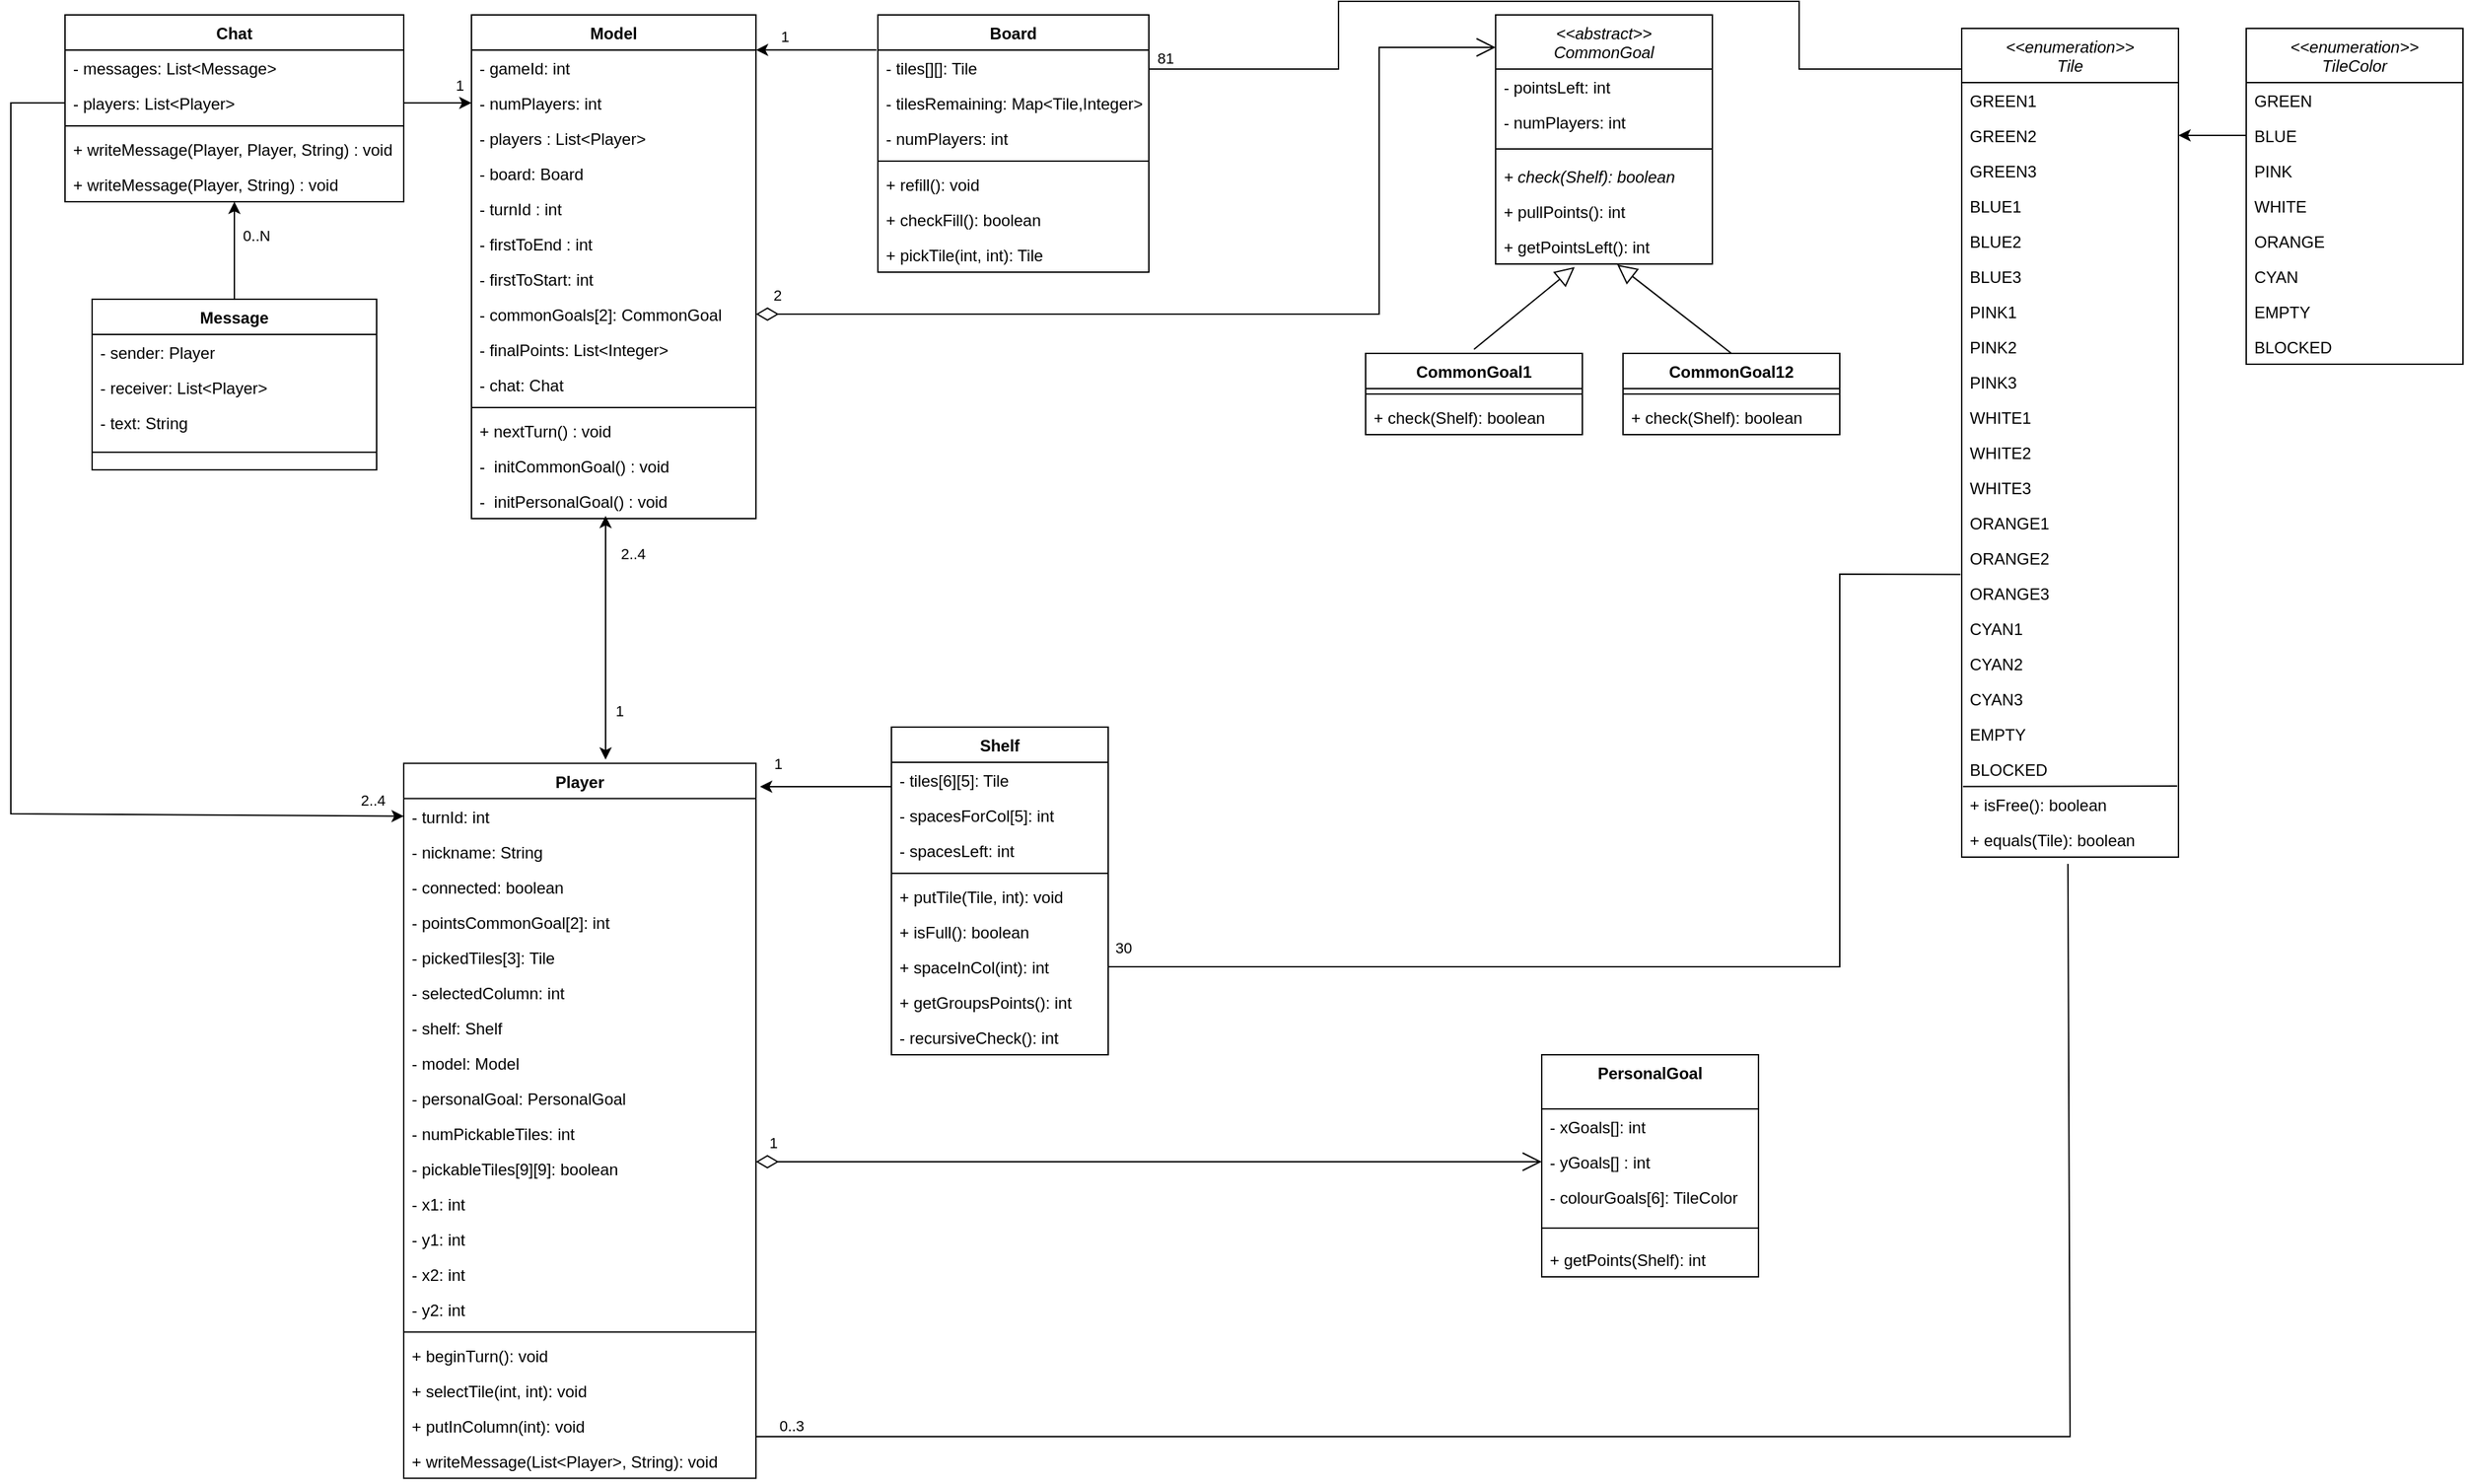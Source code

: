 <mxfile version="21.1.1" type="google">
  <diagram id="C5RBs43oDa-KdzZeNtuy" name="Page-1">
    <mxGraphModel grid="1" page="1" gridSize="10" guides="1" tooltips="1" connect="1" arrows="1" fold="1" pageScale="1" pageWidth="583" pageHeight="827" math="0" shadow="0">
      <root>
        <mxCell id="WIyWlLk6GJQsqaUBKTNV-0" />
        <mxCell id="WIyWlLk6GJQsqaUBKTNV-1" parent="WIyWlLk6GJQsqaUBKTNV-0" />
        <mxCell id="UWJiNNdN70AS-o2rG8F8-38" value="Model" style="swimlane;fontStyle=1;align=center;verticalAlign=top;childLayout=stackLayout;horizontal=1;startSize=26;horizontalStack=0;resizeParent=1;resizeParentMax=0;resizeLast=0;collapsible=1;marginBottom=0;" vertex="1" parent="WIyWlLk6GJQsqaUBKTNV-1">
          <mxGeometry x="20" y="40" width="210" height="372" as="geometry" />
        </mxCell>
        <mxCell id="18G3RsU9iTLbcf2INUXE-13" value="- gameId: int" style="text;strokeColor=none;fillColor=none;align=left;verticalAlign=top;spacingLeft=4;spacingRight=4;overflow=hidden;rotatable=0;points=[[0,0.5],[1,0.5]];portConstraint=eastwest;" vertex="1" parent="UWJiNNdN70AS-o2rG8F8-38">
          <mxGeometry y="26" width="210" height="26" as="geometry" />
        </mxCell>
        <mxCell id="lMX_KvVGxbXyDX82zufX-8" value="- numPlayers: int&#xa;" style="text;strokeColor=none;fillColor=none;align=left;verticalAlign=top;spacingLeft=4;spacingRight=4;overflow=hidden;rotatable=0;points=[[0,0.5],[1,0.5]];portConstraint=eastwest;" vertex="1" parent="UWJiNNdN70AS-o2rG8F8-38">
          <mxGeometry y="52" width="210" height="26" as="geometry" />
        </mxCell>
        <mxCell id="UWJiNNdN70AS-o2rG8F8-39" value="- players : List&lt;Player&gt;" style="text;strokeColor=none;fillColor=none;align=left;verticalAlign=top;spacingLeft=4;spacingRight=4;overflow=hidden;rotatable=0;points=[[0,0.5],[1,0.5]];portConstraint=eastwest;" vertex="1" parent="UWJiNNdN70AS-o2rG8F8-38">
          <mxGeometry y="78" width="210" height="26" as="geometry" />
        </mxCell>
        <mxCell id="UWJiNNdN70AS-o2rG8F8-44" value="- board: Board" style="text;strokeColor=none;fillColor=none;align=left;verticalAlign=top;spacingLeft=4;spacingRight=4;overflow=hidden;rotatable=0;points=[[0,0.5],[1,0.5]];portConstraint=eastwest;" vertex="1" parent="UWJiNNdN70AS-o2rG8F8-38">
          <mxGeometry y="104" width="210" height="26" as="geometry" />
        </mxCell>
        <mxCell id="lMX_KvVGxbXyDX82zufX-7" value="- turnId : int" style="text;strokeColor=none;fillColor=none;align=left;verticalAlign=top;spacingLeft=4;spacingRight=4;overflow=hidden;rotatable=0;points=[[0,0.5],[1,0.5]];portConstraint=eastwest;" vertex="1" parent="UWJiNNdN70AS-o2rG8F8-38">
          <mxGeometry y="130" width="210" height="26" as="geometry" />
        </mxCell>
        <mxCell id="UWJiNNdN70AS-o2rG8F8-47" value="- firstToEnd : int" style="text;strokeColor=none;fillColor=none;align=left;verticalAlign=top;spacingLeft=4;spacingRight=4;overflow=hidden;rotatable=0;points=[[0,0.5],[1,0.5]];portConstraint=eastwest;" vertex="1" parent="UWJiNNdN70AS-o2rG8F8-38">
          <mxGeometry y="156" width="210" height="26" as="geometry" />
        </mxCell>
        <mxCell id="lMX_KvVGxbXyDX82zufX-12" value="- firstToStart: int" style="text;strokeColor=none;fillColor=none;align=left;verticalAlign=top;spacingLeft=4;spacingRight=4;overflow=hidden;rotatable=0;points=[[0,0.5],[1,0.5]];portConstraint=eastwest;" vertex="1" parent="UWJiNNdN70AS-o2rG8F8-38">
          <mxGeometry y="182" width="210" height="26" as="geometry" />
        </mxCell>
        <mxCell id="UWJiNNdN70AS-o2rG8F8-45" value="- commonGoals[2]: CommonGoal" style="text;strokeColor=none;fillColor=none;align=left;verticalAlign=top;spacingLeft=4;spacingRight=4;overflow=hidden;rotatable=0;points=[[0,0.5],[1,0.5]];portConstraint=eastwest;" vertex="1" parent="UWJiNNdN70AS-o2rG8F8-38">
          <mxGeometry y="208" width="210" height="26" as="geometry" />
        </mxCell>
        <mxCell id="UWJiNNdN70AS-o2rG8F8-46" value="- finalPoints: List&lt;Integer&gt;" style="text;strokeColor=none;fillColor=none;align=left;verticalAlign=top;spacingLeft=4;spacingRight=4;overflow=hidden;rotatable=0;points=[[0,0.5],[1,0.5]];portConstraint=eastwest;" vertex="1" parent="UWJiNNdN70AS-o2rG8F8-38">
          <mxGeometry y="234" width="210" height="26" as="geometry" />
        </mxCell>
        <mxCell id="18G3RsU9iTLbcf2INUXE-4" value="- chat: Chat" style="text;strokeColor=none;fillColor=none;align=left;verticalAlign=top;spacingLeft=4;spacingRight=4;overflow=hidden;rotatable=0;points=[[0,0.5],[1,0.5]];portConstraint=eastwest;" vertex="1" parent="UWJiNNdN70AS-o2rG8F8-38">
          <mxGeometry y="260" width="210" height="26" as="geometry" />
        </mxCell>
        <mxCell id="UWJiNNdN70AS-o2rG8F8-40" value="" style="line;strokeWidth=1;fillColor=none;align=left;verticalAlign=middle;spacingTop=-1;spacingLeft=3;spacingRight=3;rotatable=0;labelPosition=right;points=[];portConstraint=eastwest;strokeColor=inherit;" vertex="1" parent="UWJiNNdN70AS-o2rG8F8-38">
          <mxGeometry y="286" width="210" height="8" as="geometry" />
        </mxCell>
        <mxCell id="lMX_KvVGxbXyDX82zufX-11" value="+ nextTurn() : void" style="text;strokeColor=none;fillColor=none;align=left;verticalAlign=top;spacingLeft=4;spacingRight=4;overflow=hidden;rotatable=0;points=[[0,0.5],[1,0.5]];portConstraint=eastwest;" vertex="1" parent="UWJiNNdN70AS-o2rG8F8-38">
          <mxGeometry y="294" width="210" height="26" as="geometry" />
        </mxCell>
        <mxCell id="cfzzELMnldwmsjJMNl_W-2" value="-  initCommonGoal() : void" style="text;strokeColor=none;fillColor=none;align=left;verticalAlign=top;spacingLeft=4;spacingRight=4;overflow=hidden;rotatable=0;points=[[0,0.5],[1,0.5]];portConstraint=eastwest;" vertex="1" parent="UWJiNNdN70AS-o2rG8F8-38">
          <mxGeometry y="320" width="210" height="26" as="geometry" />
        </mxCell>
        <mxCell id="cfzzELMnldwmsjJMNl_W-3" value="-  initPersonalGoal() : void" style="text;strokeColor=none;fillColor=none;align=left;verticalAlign=top;spacingLeft=4;spacingRight=4;overflow=hidden;rotatable=0;points=[[0,0.5],[1,0.5]];portConstraint=eastwest;" vertex="1" parent="UWJiNNdN70AS-o2rG8F8-38">
          <mxGeometry y="346" width="210" height="26" as="geometry" />
        </mxCell>
        <mxCell id="UWJiNNdN70AS-o2rG8F8-50" value="&lt;&lt;abstract&gt;&gt;&#xa;CommonGoal" style="swimlane;fontStyle=2;align=center;verticalAlign=top;childLayout=stackLayout;horizontal=1;startSize=40;horizontalStack=0;resizeParent=1;resizeParentMax=0;resizeLast=0;collapsible=1;marginBottom=0;" vertex="1" parent="WIyWlLk6GJQsqaUBKTNV-1">
          <mxGeometry x="775.96" y="40" width="160" height="184" as="geometry">
            <mxRectangle x="240" y="20" width="110" height="40" as="alternateBounds" />
          </mxGeometry>
        </mxCell>
        <mxCell id="jC2q1fyadotwW-WfxFOZ-4" value="- pointsLeft: int" style="text;strokeColor=none;fillColor=none;align=left;verticalAlign=top;spacingLeft=4;spacingRight=4;overflow=hidden;rotatable=0;points=[[0,0.5],[1,0.5]];portConstraint=eastwest;" vertex="1" parent="UWJiNNdN70AS-o2rG8F8-50">
          <mxGeometry y="40" width="160" height="26" as="geometry" />
        </mxCell>
        <mxCell id="cfzzELMnldwmsjJMNl_W-1" value="- numPlayers: int" style="text;strokeColor=none;fillColor=none;align=left;verticalAlign=top;spacingLeft=4;spacingRight=4;overflow=hidden;rotatable=0;points=[[0,0.5],[1,0.5]];portConstraint=eastwest;" vertex="1" parent="UWJiNNdN70AS-o2rG8F8-50">
          <mxGeometry y="66" width="160" height="26" as="geometry" />
        </mxCell>
        <mxCell id="UWJiNNdN70AS-o2rG8F8-52" value="" style="line;strokeWidth=1;fillColor=none;align=left;verticalAlign=middle;spacingTop=-1;spacingLeft=3;spacingRight=3;rotatable=0;labelPosition=right;points=[];portConstraint=eastwest;strokeColor=inherit;" vertex="1" parent="UWJiNNdN70AS-o2rG8F8-50">
          <mxGeometry y="92" width="160" height="14" as="geometry" />
        </mxCell>
        <mxCell id="UWJiNNdN70AS-o2rG8F8-53" value="+ check(Shelf): boolean" style="text;strokeColor=none;fillColor=none;align=left;verticalAlign=top;spacingLeft=4;spacingRight=4;overflow=hidden;rotatable=0;points=[[0,0.5],[1,0.5]];portConstraint=eastwest;fontStyle=2" vertex="1" parent="UWJiNNdN70AS-o2rG8F8-50">
          <mxGeometry y="106" width="160" height="26" as="geometry" />
        </mxCell>
        <mxCell id="UWoFdpPRqKxkvHjYMAbd-9" value="+ pullPoints(): int " style="text;strokeColor=none;fillColor=none;align=left;verticalAlign=top;spacingLeft=4;spacingRight=4;overflow=hidden;rotatable=0;points=[[0,0.5],[1,0.5]];portConstraint=eastwest;" vertex="1" parent="UWJiNNdN70AS-o2rG8F8-50">
          <mxGeometry y="132" width="160" height="26" as="geometry" />
        </mxCell>
        <mxCell id="UWJiNNdN70AS-o2rG8F8-65" value="+ getPointsLeft(): int " style="text;strokeColor=none;fillColor=none;align=left;verticalAlign=top;spacingLeft=4;spacingRight=4;overflow=hidden;rotatable=0;points=[[0,0.5],[1,0.5]];portConstraint=eastwest;" vertex="1" parent="UWJiNNdN70AS-o2rG8F8-50">
          <mxGeometry y="158" width="160" height="26" as="geometry" />
        </mxCell>
        <mxCell id="UWJiNNdN70AS-o2rG8F8-67" value="Board" style="swimlane;fontStyle=1;align=center;verticalAlign=top;childLayout=stackLayout;horizontal=1;startSize=26;horizontalStack=0;resizeParent=1;resizeParentMax=0;resizeLast=0;collapsible=1;marginBottom=0;" vertex="1" parent="WIyWlLk6GJQsqaUBKTNV-1">
          <mxGeometry x="320" y="40" width="200" height="190" as="geometry" />
        </mxCell>
        <mxCell id="UWJiNNdN70AS-o2rG8F8-68" value="- tiles[][]: Tile" style="text;strokeColor=none;fillColor=none;align=left;verticalAlign=top;spacingLeft=4;spacingRight=4;overflow=hidden;rotatable=0;points=[[0,0.5],[1,0.5]];portConstraint=eastwest;" vertex="1" parent="UWJiNNdN70AS-o2rG8F8-67">
          <mxGeometry y="26" width="200" height="26" as="geometry" />
        </mxCell>
        <mxCell id="UWJiNNdN70AS-o2rG8F8-71" value="- tilesRemaining: Map&lt;Tile,Integer&gt;" style="text;strokeColor=none;fillColor=none;align=left;verticalAlign=top;spacingLeft=4;spacingRight=4;overflow=hidden;rotatable=0;points=[[0,0.5],[1,0.5]];portConstraint=eastwest;" vertex="1" parent="UWJiNNdN70AS-o2rG8F8-67">
          <mxGeometry y="52" width="200" height="26" as="geometry" />
        </mxCell>
        <mxCell id="cfzzELMnldwmsjJMNl_W-0" value="- numPlayers: int" style="text;strokeColor=none;fillColor=none;align=left;verticalAlign=top;spacingLeft=4;spacingRight=4;overflow=hidden;rotatable=0;points=[[0,0.5],[1,0.5]];portConstraint=eastwest;" vertex="1" parent="UWJiNNdN70AS-o2rG8F8-67">
          <mxGeometry y="78" width="200" height="26" as="geometry" />
        </mxCell>
        <mxCell id="UWJiNNdN70AS-o2rG8F8-69" value="" style="line;strokeWidth=1;fillColor=none;align=left;verticalAlign=middle;spacingTop=-1;spacingLeft=3;spacingRight=3;rotatable=0;labelPosition=right;points=[];portConstraint=eastwest;strokeColor=inherit;" vertex="1" parent="UWJiNNdN70AS-o2rG8F8-67">
          <mxGeometry y="104" width="200" height="8" as="geometry" />
        </mxCell>
        <mxCell id="UWJiNNdN70AS-o2rG8F8-70" value="+ refill(): void" style="text;strokeColor=none;fillColor=none;align=left;verticalAlign=top;spacingLeft=4;spacingRight=4;overflow=hidden;rotatable=0;points=[[0,0.5],[1,0.5]];portConstraint=eastwest;" vertex="1" parent="UWJiNNdN70AS-o2rG8F8-67">
          <mxGeometry y="112" width="200" height="26" as="geometry" />
        </mxCell>
        <mxCell id="UWJiNNdN70AS-o2rG8F8-72" value="+ checkFill(): boolean" style="text;strokeColor=none;fillColor=none;align=left;verticalAlign=top;spacingLeft=4;spacingRight=4;overflow=hidden;rotatable=0;points=[[0,0.5],[1,0.5]];portConstraint=eastwest;" vertex="1" parent="UWJiNNdN70AS-o2rG8F8-67">
          <mxGeometry y="138" width="200" height="26" as="geometry" />
        </mxCell>
        <mxCell id="UWJiNNdN70AS-o2rG8F8-74" value="+ pickTile(int, int): Tile" style="text;strokeColor=none;fillColor=none;align=left;verticalAlign=top;spacingLeft=4;spacingRight=4;overflow=hidden;rotatable=0;points=[[0,0.5],[1,0.5]];portConstraint=eastwest;" vertex="1" parent="UWJiNNdN70AS-o2rG8F8-67">
          <mxGeometry y="164" width="200" height="26" as="geometry" />
        </mxCell>
        <mxCell id="UWJiNNdN70AS-o2rG8F8-76" value="Shelf" style="swimlane;fontStyle=1;align=center;verticalAlign=top;childLayout=stackLayout;horizontal=1;startSize=26;horizontalStack=0;resizeParent=1;resizeParentMax=0;resizeLast=0;collapsible=1;marginBottom=0;" vertex="1" parent="WIyWlLk6GJQsqaUBKTNV-1">
          <mxGeometry x="330" y="566" width="160" height="242" as="geometry" />
        </mxCell>
        <mxCell id="UWJiNNdN70AS-o2rG8F8-77" value="- tiles[6][5]: Tile" style="text;strokeColor=none;fillColor=none;align=left;verticalAlign=top;spacingLeft=4;spacingRight=4;overflow=hidden;rotatable=0;points=[[0,0.5],[1,0.5]];portConstraint=eastwest;" vertex="1" parent="UWJiNNdN70AS-o2rG8F8-76">
          <mxGeometry y="26" width="160" height="26" as="geometry" />
        </mxCell>
        <mxCell id="UWJiNNdN70AS-o2rG8F8-78" value="- spacesForCol[5]: int" style="text;strokeColor=none;fillColor=none;align=left;verticalAlign=top;spacingLeft=4;spacingRight=4;overflow=hidden;rotatable=0;points=[[0,0.5],[1,0.5]];portConstraint=eastwest;" vertex="1" parent="UWJiNNdN70AS-o2rG8F8-76">
          <mxGeometry y="52" width="160" height="26" as="geometry" />
        </mxCell>
        <mxCell id="UWJiNNdN70AS-o2rG8F8-84" value="- spacesLeft: int" style="text;strokeColor=none;fillColor=none;align=left;verticalAlign=top;spacingLeft=4;spacingRight=4;overflow=hidden;rotatable=0;points=[[0,0.5],[1,0.5]];portConstraint=eastwest;" vertex="1" parent="UWJiNNdN70AS-o2rG8F8-76">
          <mxGeometry y="78" width="160" height="26" as="geometry" />
        </mxCell>
        <mxCell id="UWJiNNdN70AS-o2rG8F8-79" value="" style="line;strokeWidth=1;fillColor=none;align=left;verticalAlign=middle;spacingTop=-1;spacingLeft=3;spacingRight=3;rotatable=0;labelPosition=right;points=[];portConstraint=eastwest;strokeColor=inherit;" vertex="1" parent="UWJiNNdN70AS-o2rG8F8-76">
          <mxGeometry y="104" width="160" height="8" as="geometry" />
        </mxCell>
        <mxCell id="UWJiNNdN70AS-o2rG8F8-80" value="+ putTile(Tile, int): void" style="text;strokeColor=none;fillColor=none;align=left;verticalAlign=top;spacingLeft=4;spacingRight=4;overflow=hidden;rotatable=0;points=[[0,0.5],[1,0.5]];portConstraint=eastwest;" vertex="1" parent="UWJiNNdN70AS-o2rG8F8-76">
          <mxGeometry y="112" width="160" height="26" as="geometry" />
        </mxCell>
        <mxCell id="UWJiNNdN70AS-o2rG8F8-81" value="+ isFull(): boolean" style="text;strokeColor=none;fillColor=none;align=left;verticalAlign=top;spacingLeft=4;spacingRight=4;overflow=hidden;rotatable=0;points=[[0,0.5],[1,0.5]];portConstraint=eastwest;" vertex="1" parent="UWJiNNdN70AS-o2rG8F8-76">
          <mxGeometry y="138" width="160" height="26" as="geometry" />
        </mxCell>
        <mxCell id="UWJiNNdN70AS-o2rG8F8-87" value="+ spaceInCol(int): int" style="text;strokeColor=none;fillColor=none;align=left;verticalAlign=top;spacingLeft=4;spacingRight=4;overflow=hidden;rotatable=0;points=[[0,0.5],[1,0.5]];portConstraint=eastwest;" vertex="1" parent="UWJiNNdN70AS-o2rG8F8-76">
          <mxGeometry y="164" width="160" height="26" as="geometry" />
        </mxCell>
        <mxCell id="UWJiNNdN70AS-o2rG8F8-82" value="+ getGroupsPoints(): int" style="text;strokeColor=none;fillColor=none;align=left;verticalAlign=top;spacingLeft=4;spacingRight=4;overflow=hidden;rotatable=0;points=[[0,0.5],[1,0.5]];portConstraint=eastwest;" vertex="1" parent="UWJiNNdN70AS-o2rG8F8-76">
          <mxGeometry y="190" width="160" height="26" as="geometry" />
        </mxCell>
        <mxCell id="cfzzELMnldwmsjJMNl_W-4" value="- recursiveCheck(): int" style="text;strokeColor=none;fillColor=none;align=left;verticalAlign=top;spacingLeft=4;spacingRight=4;overflow=hidden;rotatable=0;points=[[0,0.5],[1,0.5]];portConstraint=eastwest;" vertex="1" parent="UWJiNNdN70AS-o2rG8F8-76">
          <mxGeometry y="216" width="160" height="26" as="geometry" />
        </mxCell>
        <mxCell id="UWJiNNdN70AS-o2rG8F8-106" value="Player" style="swimlane;fontStyle=1;align=center;verticalAlign=top;childLayout=stackLayout;horizontal=1;startSize=26;horizontalStack=0;resizeParent=1;resizeParentMax=0;resizeLast=0;collapsible=1;marginBottom=0;" vertex="1" parent="WIyWlLk6GJQsqaUBKTNV-1">
          <mxGeometry x="-30" y="592.79" width="260" height="528" as="geometry" />
        </mxCell>
        <mxCell id="n52JwKGJ7v8ZPUmFyjg8-0" value="- turnId: int" style="text;strokeColor=none;fillColor=none;align=left;verticalAlign=top;spacingLeft=4;spacingRight=4;overflow=hidden;rotatable=0;points=[[0,0.5],[1,0.5]];portConstraint=eastwest;" vertex="1" parent="UWJiNNdN70AS-o2rG8F8-106">
          <mxGeometry y="26" width="260" height="26" as="geometry" />
        </mxCell>
        <mxCell id="18G3RsU9iTLbcf2INUXE-14" value="- nickname: String&#xa;" style="text;strokeColor=none;fillColor=none;align=left;verticalAlign=top;spacingLeft=4;spacingRight=4;overflow=hidden;rotatable=0;points=[[0,0.5],[1,0.5]];portConstraint=eastwest;" vertex="1" parent="UWJiNNdN70AS-o2rG8F8-106">
          <mxGeometry y="52" width="260" height="26" as="geometry" />
        </mxCell>
        <mxCell id="n52JwKGJ7v8ZPUmFyjg8-1" value="- connected: boolean" style="text;strokeColor=none;fillColor=none;align=left;verticalAlign=top;spacingLeft=4;spacingRight=4;overflow=hidden;rotatable=0;points=[[0,0.5],[1,0.5]];portConstraint=eastwest;" vertex="1" parent="UWJiNNdN70AS-o2rG8F8-106">
          <mxGeometry y="78" width="260" height="26" as="geometry" />
        </mxCell>
        <mxCell id="n52JwKGJ7v8ZPUmFyjg8-2" value="- pointsCommonGoal[2]: int" style="text;strokeColor=none;fillColor=none;align=left;verticalAlign=top;spacingLeft=4;spacingRight=4;overflow=hidden;rotatable=0;points=[[0,0.5],[1,0.5]];portConstraint=eastwest;" vertex="1" parent="UWJiNNdN70AS-o2rG8F8-106">
          <mxGeometry y="104" width="260" height="26" as="geometry" />
        </mxCell>
        <mxCell id="n52JwKGJ7v8ZPUmFyjg8-3" value="- pickedTiles[3]: Tile" style="text;strokeColor=none;fillColor=none;align=left;verticalAlign=top;spacingLeft=4;spacingRight=4;overflow=hidden;rotatable=0;points=[[0,0.5],[1,0.5]];portConstraint=eastwest;" vertex="1" parent="UWJiNNdN70AS-o2rG8F8-106">
          <mxGeometry y="130" width="260" height="26" as="geometry" />
        </mxCell>
        <mxCell id="n52JwKGJ7v8ZPUmFyjg8-4" value="- selectedColumn: int" style="text;strokeColor=none;fillColor=none;align=left;verticalAlign=top;spacingLeft=4;spacingRight=4;overflow=hidden;rotatable=0;points=[[0,0.5],[1,0.5]];portConstraint=eastwest;" vertex="1" parent="UWJiNNdN70AS-o2rG8F8-106">
          <mxGeometry y="156" width="260" height="26" as="geometry" />
        </mxCell>
        <mxCell id="n52JwKGJ7v8ZPUmFyjg8-5" value="- shelf: Shelf" style="text;strokeColor=none;fillColor=none;align=left;verticalAlign=top;spacingLeft=4;spacingRight=4;overflow=hidden;rotatable=0;points=[[0,0.5],[1,0.5]];portConstraint=eastwest;" vertex="1" parent="UWJiNNdN70AS-o2rG8F8-106">
          <mxGeometry y="182" width="260" height="26" as="geometry" />
        </mxCell>
        <mxCell id="n52JwKGJ7v8ZPUmFyjg8-6" value="- model: Model" style="text;strokeColor=none;fillColor=none;align=left;verticalAlign=top;spacingLeft=4;spacingRight=4;overflow=hidden;rotatable=0;points=[[0,0.5],[1,0.5]];portConstraint=eastwest;" vertex="1" parent="UWJiNNdN70AS-o2rG8F8-106">
          <mxGeometry y="208" width="260" height="26" as="geometry" />
        </mxCell>
        <mxCell id="cfzzELMnldwmsjJMNl_W-12" value="- personalGoal: PersonalGoal&#xa;" style="text;strokeColor=none;fillColor=none;align=left;verticalAlign=top;spacingLeft=4;spacingRight=4;overflow=hidden;rotatable=0;points=[[0,0.5],[1,0.5]];portConstraint=eastwest;" vertex="1" parent="UWJiNNdN70AS-o2rG8F8-106">
          <mxGeometry y="234" width="260" height="26" as="geometry" />
        </mxCell>
        <mxCell id="cfzzELMnldwmsjJMNl_W-13" value="- numPickableTiles: int&#xa;" style="text;strokeColor=none;fillColor=none;align=left;verticalAlign=top;spacingLeft=4;spacingRight=4;overflow=hidden;rotatable=0;points=[[0,0.5],[1,0.5]];portConstraint=eastwest;" vertex="1" parent="UWJiNNdN70AS-o2rG8F8-106">
          <mxGeometry y="260" width="260" height="26" as="geometry" />
        </mxCell>
        <mxCell id="cfzzELMnldwmsjJMNl_W-15" value="- pickableTiles[9][9]: boolean&#xa;" style="text;strokeColor=none;fillColor=none;align=left;verticalAlign=top;spacingLeft=4;spacingRight=4;overflow=hidden;rotatable=0;points=[[0,0.5],[1,0.5]];portConstraint=eastwest;" vertex="1" parent="UWJiNNdN70AS-o2rG8F8-106">
          <mxGeometry y="286" width="260" height="26" as="geometry" />
        </mxCell>
        <mxCell id="cfzzELMnldwmsjJMNl_W-17" value="- x1: int&#xa;" style="text;strokeColor=none;fillColor=none;align=left;verticalAlign=top;spacingLeft=4;spacingRight=4;overflow=hidden;rotatable=0;points=[[0,0.5],[1,0.5]];portConstraint=eastwest;" vertex="1" parent="UWJiNNdN70AS-o2rG8F8-106">
          <mxGeometry y="312" width="260" height="26" as="geometry" />
        </mxCell>
        <mxCell id="cfzzELMnldwmsjJMNl_W-16" value="- y1: int&#xa;" style="text;strokeColor=none;fillColor=none;align=left;verticalAlign=top;spacingLeft=4;spacingRight=4;overflow=hidden;rotatable=0;points=[[0,0.5],[1,0.5]];portConstraint=eastwest;" vertex="1" parent="UWJiNNdN70AS-o2rG8F8-106">
          <mxGeometry y="338" width="260" height="26" as="geometry" />
        </mxCell>
        <mxCell id="cfzzELMnldwmsjJMNl_W-18" value="- x2: int&#xa;" style="text;strokeColor=none;fillColor=none;align=left;verticalAlign=top;spacingLeft=4;spacingRight=4;overflow=hidden;rotatable=0;points=[[0,0.5],[1,0.5]];portConstraint=eastwest;" vertex="1" parent="UWJiNNdN70AS-o2rG8F8-106">
          <mxGeometry y="364" width="260" height="26" as="geometry" />
        </mxCell>
        <mxCell id="UWJiNNdN70AS-o2rG8F8-108" value="- y2: int&#xa;" style="text;strokeColor=none;fillColor=none;align=left;verticalAlign=top;spacingLeft=4;spacingRight=4;overflow=hidden;rotatable=0;points=[[0,0.5],[1,0.5]];portConstraint=eastwest;" vertex="1" parent="UWJiNNdN70AS-o2rG8F8-106">
          <mxGeometry y="390" width="260" height="26" as="geometry" />
        </mxCell>
        <mxCell id="UWJiNNdN70AS-o2rG8F8-110" value="" style="line;strokeWidth=1;fillColor=none;align=left;verticalAlign=middle;spacingTop=-1;spacingLeft=3;spacingRight=3;rotatable=0;labelPosition=right;points=[];portConstraint=eastwest;strokeColor=inherit;" vertex="1" parent="UWJiNNdN70AS-o2rG8F8-106">
          <mxGeometry y="416" width="260" height="8" as="geometry" />
        </mxCell>
        <mxCell id="cfzzELMnldwmsjJMNl_W-41" value="+ beginTurn(): void" style="text;strokeColor=none;fillColor=none;align=left;verticalAlign=top;spacingLeft=4;spacingRight=4;overflow=hidden;rotatable=0;points=[[0,0.5],[1,0.5]];portConstraint=eastwest;" vertex="1" parent="UWJiNNdN70AS-o2rG8F8-106">
          <mxGeometry y="424" width="260" height="26" as="geometry" />
        </mxCell>
        <mxCell id="cfzzELMnldwmsjJMNl_W-40" value="+ selectTile(int, int): void" style="text;strokeColor=none;fillColor=none;align=left;verticalAlign=top;spacingLeft=4;spacingRight=4;overflow=hidden;rotatable=0;points=[[0,0.5],[1,0.5]];portConstraint=eastwest;" vertex="1" parent="UWJiNNdN70AS-o2rG8F8-106">
          <mxGeometry y="450" width="260" height="26" as="geometry" />
        </mxCell>
        <mxCell id="n52JwKGJ7v8ZPUmFyjg8-8" value="+ putInColumn(int): void&#xa;" style="text;strokeColor=none;fillColor=none;align=left;verticalAlign=top;spacingLeft=4;spacingRight=4;overflow=hidden;rotatable=0;points=[[0,0.5],[1,0.5]];portConstraint=eastwest;" vertex="1" parent="UWJiNNdN70AS-o2rG8F8-106">
          <mxGeometry y="476" width="260" height="26" as="geometry" />
        </mxCell>
        <mxCell id="cfzzELMnldwmsjJMNl_W-42" value="+ writeMessage(List&lt;Player&gt;, String): void" style="text;strokeColor=none;fillColor=none;align=left;verticalAlign=top;spacingLeft=4;spacingRight=4;overflow=hidden;rotatable=0;points=[[0,0.5],[1,0.5]];portConstraint=eastwest;" vertex="1" parent="UWJiNNdN70AS-o2rG8F8-106">
          <mxGeometry y="502" width="260" height="26" as="geometry" />
        </mxCell>
        <mxCell id="lMX_KvVGxbXyDX82zufX-1" style="edgeStyle=orthogonalEdgeStyle;rounded=0;orthogonalLoop=1;jettySize=auto;html=1;" edge="1" parent="WIyWlLk6GJQsqaUBKTNV-1">
          <mxGeometry relative="1" as="geometry">
            <mxPoint x="350" y="370" as="targetPoint" />
          </mxGeometry>
        </mxCell>
        <mxCell id="UWoFdpPRqKxkvHjYMAbd-2" value="" style="endArrow=classic;html=1;rounded=0;" edge="1" parent="WIyWlLk6GJQsqaUBKTNV-1">
          <mxGeometry width="50" height="50" relative="1" as="geometry">
            <mxPoint x="330" y="610" as="sourcePoint" />
            <mxPoint x="233" y="610" as="targetPoint" />
          </mxGeometry>
        </mxCell>
        <mxCell id="2C6BPWu4GYxqdApXP_pu-6" value="1" style="edgeLabel;html=1;align=center;verticalAlign=middle;resizable=0;points=[];" connectable="0" vertex="1" parent="UWoFdpPRqKxkvHjYMAbd-2">
          <mxGeometry x="0.532" relative="1" as="geometry">
            <mxPoint x="-10" y="-17" as="offset" />
          </mxGeometry>
        </mxCell>
        <mxCell id="87p7kC-ZwNPXHFNO4gki-22" value="CommonGoal12" style="swimlane;fontStyle=1;align=center;verticalAlign=top;childLayout=stackLayout;horizontal=1;startSize=26;horizontalStack=0;resizeParent=1;resizeParentMax=0;resizeLast=0;collapsible=1;marginBottom=0;" vertex="1" parent="WIyWlLk6GJQsqaUBKTNV-1">
          <mxGeometry x="870" y="290" width="160" height="60" as="geometry" />
        </mxCell>
        <mxCell id="87p7kC-ZwNPXHFNO4gki-23" value="" style="line;strokeWidth=1;fillColor=none;align=left;verticalAlign=middle;spacingTop=-1;spacingLeft=3;spacingRight=3;rotatable=0;labelPosition=right;points=[];portConstraint=eastwest;strokeColor=inherit;" vertex="1" parent="87p7kC-ZwNPXHFNO4gki-22">
          <mxGeometry y="26" width="160" height="8" as="geometry" />
        </mxCell>
        <mxCell id="UWoFdpPRqKxkvHjYMAbd-12" value="+ check(Shelf): boolean" style="text;strokeColor=none;fillColor=none;align=left;verticalAlign=top;spacingLeft=4;spacingRight=4;overflow=hidden;rotatable=0;points=[[0,0.5],[1,0.5]];portConstraint=eastwest;" vertex="1" parent="87p7kC-ZwNPXHFNO4gki-22">
          <mxGeometry y="34" width="160" height="26" as="geometry" />
        </mxCell>
        <mxCell id="UWoFdpPRqKxkvHjYMAbd-3" value="" style="endArrow=classic;startArrow=classic;html=1;rounded=0;" edge="1" parent="WIyWlLk6GJQsqaUBKTNV-1">
          <mxGeometry width="50" height="50" relative="1" as="geometry">
            <mxPoint x="119" y="590" as="sourcePoint" />
            <mxPoint x="119" y="410" as="targetPoint" />
            <Array as="points" />
          </mxGeometry>
        </mxCell>
        <mxCell id="2C6BPWu4GYxqdApXP_pu-4" value="2..4" style="edgeLabel;html=1;align=center;verticalAlign=middle;resizable=0;points=[];" connectable="0" vertex="1" parent="UWoFdpPRqKxkvHjYMAbd-3">
          <mxGeometry x="0.298" y="1" relative="1" as="geometry">
            <mxPoint x="21" y="-35" as="offset" />
          </mxGeometry>
        </mxCell>
        <mxCell id="2C6BPWu4GYxqdApXP_pu-5" value="1" style="edgeLabel;html=1;align=center;verticalAlign=middle;resizable=0;points=[];" connectable="0" vertex="1" parent="UWoFdpPRqKxkvHjYMAbd-3">
          <mxGeometry x="-0.03" relative="1" as="geometry">
            <mxPoint x="10" y="51" as="offset" />
          </mxGeometry>
        </mxCell>
        <mxCell id="87p7kC-ZwNPXHFNO4gki-26" value="" style="endArrow=block;endFill=0;endSize=12;html=1;rounded=0;entryX=0.561;entryY=1.015;entryDx=0;entryDy=0;entryPerimeter=0;exitX=0.5;exitY=0;exitDx=0;exitDy=0;" edge="1" parent="WIyWlLk6GJQsqaUBKTNV-1" source="87p7kC-ZwNPXHFNO4gki-22" target="UWJiNNdN70AS-o2rG8F8-65">
          <mxGeometry width="160" relative="1" as="geometry">
            <mxPoint x="1235.96" y="67" as="sourcePoint" />
            <mxPoint x="881.24" y="184.392" as="targetPoint" />
            <Array as="points" />
          </mxGeometry>
        </mxCell>
        <mxCell id="87p7kC-ZwNPXHFNO4gki-27" value="" style="endArrow=block;endFill=0;endSize=12;html=1;rounded=0;entryX=0.365;entryY=1.086;entryDx=0;entryDy=0;entryPerimeter=0;" edge="1" parent="WIyWlLk6GJQsqaUBKTNV-1" target="UWJiNNdN70AS-o2rG8F8-65">
          <mxGeometry width="160" relative="1" as="geometry">
            <mxPoint x="760" y="287" as="sourcePoint" />
            <mxPoint x="825.96" y="217" as="targetPoint" />
          </mxGeometry>
        </mxCell>
        <mxCell id="UWoFdpPRqKxkvHjYMAbd-7" value="" style="endArrow=classic;html=1;rounded=0;exitX=-0.005;exitY=-0.003;exitDx=0;exitDy=0;exitPerimeter=0;entryX=1;entryY=-0.003;entryDx=0;entryDy=0;entryPerimeter=0;" edge="1" parent="WIyWlLk6GJQsqaUBKTNV-1" source="UWJiNNdN70AS-o2rG8F8-68" target="18G3RsU9iTLbcf2INUXE-13">
          <mxGeometry width="50" height="50" relative="1" as="geometry">
            <mxPoint x="320" y="30" as="sourcePoint" />
            <mxPoint x="240" y="40" as="targetPoint" />
          </mxGeometry>
        </mxCell>
        <mxCell id="2C6BPWu4GYxqdApXP_pu-0" value="1" style="edgeLabel;html=1;align=center;verticalAlign=middle;resizable=0;points=[];" connectable="0" vertex="1" parent="UWoFdpPRqKxkvHjYMAbd-7">
          <mxGeometry x="-0.2" y="-4" relative="1" as="geometry">
            <mxPoint x="-33" y="-6" as="offset" />
          </mxGeometry>
        </mxCell>
        <mxCell id="87p7kC-ZwNPXHFNO4gki-38" value="CommonGoal1" style="swimlane;fontStyle=1;align=center;verticalAlign=top;childLayout=stackLayout;horizontal=1;startSize=26;horizontalStack=0;resizeParent=1;resizeParentMax=0;resizeLast=0;collapsible=1;marginBottom=0;" vertex="1" parent="WIyWlLk6GJQsqaUBKTNV-1">
          <mxGeometry x="680" y="290" width="160" height="60" as="geometry" />
        </mxCell>
        <mxCell id="87p7kC-ZwNPXHFNO4gki-39" value="" style="line;strokeWidth=1;fillColor=none;align=left;verticalAlign=middle;spacingTop=-1;spacingLeft=3;spacingRight=3;rotatable=0;labelPosition=right;points=[];portConstraint=eastwest;strokeColor=inherit;" vertex="1" parent="87p7kC-ZwNPXHFNO4gki-38">
          <mxGeometry y="26" width="160" height="8" as="geometry" />
        </mxCell>
        <mxCell id="UWoFdpPRqKxkvHjYMAbd-10" value="+ check(Shelf): boolean" style="text;strokeColor=none;fillColor=none;align=left;verticalAlign=top;spacingLeft=4;spacingRight=4;overflow=hidden;rotatable=0;points=[[0,0.5],[1,0.5]];portConstraint=eastwest;" vertex="1" parent="87p7kC-ZwNPXHFNO4gki-38">
          <mxGeometry y="34" width="160" height="26" as="geometry" />
        </mxCell>
        <mxCell id="87p7kC-ZwNPXHFNO4gki-46" value="PersonalGoal" style="swimlane;fontStyle=1;align=center;verticalAlign=top;childLayout=stackLayout;horizontal=1;startSize=40;horizontalStack=0;resizeParent=1;resizeParentMax=0;resizeLast=0;collapsible=1;marginBottom=0;" vertex="1" parent="WIyWlLk6GJQsqaUBKTNV-1">
          <mxGeometry x="810" y="808" width="160" height="164" as="geometry">
            <mxRectangle x="240" y="20" width="110" height="40" as="alternateBounds" />
          </mxGeometry>
        </mxCell>
        <mxCell id="iSvf5NBd8hmQYO98a_Dk-3" value="- xGoals[]: int" style="text;strokeColor=none;fillColor=none;align=left;verticalAlign=top;spacingLeft=4;spacingRight=4;overflow=hidden;rotatable=0;points=[[0,0.5],[1,0.5]];portConstraint=eastwest;" vertex="1" parent="87p7kC-ZwNPXHFNO4gki-46">
          <mxGeometry y="40" width="160" height="26" as="geometry" />
        </mxCell>
        <mxCell id="iSvf5NBd8hmQYO98a_Dk-4" value="- yGoals[] : int" style="text;strokeColor=none;fillColor=none;align=left;verticalAlign=top;spacingLeft=4;spacingRight=4;overflow=hidden;rotatable=0;points=[[0,0.5],[1,0.5]];portConstraint=eastwest;" vertex="1" parent="87p7kC-ZwNPXHFNO4gki-46">
          <mxGeometry y="66" width="160" height="26" as="geometry" />
        </mxCell>
        <mxCell id="iSvf5NBd8hmQYO98a_Dk-5" value="- colourGoals[6]: TileColor" style="text;strokeColor=none;fillColor=none;align=left;verticalAlign=top;spacingLeft=4;spacingRight=4;overflow=hidden;rotatable=0;points=[[0,0.5],[1,0.5]];portConstraint=eastwest;" vertex="1" parent="87p7kC-ZwNPXHFNO4gki-46">
          <mxGeometry y="92" width="160" height="26" as="geometry" />
        </mxCell>
        <mxCell id="87p7kC-ZwNPXHFNO4gki-47" value="" style="line;strokeWidth=1;fillColor=none;align=left;verticalAlign=middle;spacingTop=-1;spacingLeft=3;spacingRight=3;rotatable=0;labelPosition=right;points=[];portConstraint=eastwest;strokeColor=inherit;" vertex="1" parent="87p7kC-ZwNPXHFNO4gki-46">
          <mxGeometry y="118" width="160" height="20" as="geometry" />
        </mxCell>
        <mxCell id="87p7kC-ZwNPXHFNO4gki-48" value="+ getPoints(Shelf): int " style="text;strokeColor=none;fillColor=none;align=left;verticalAlign=top;spacingLeft=4;spacingRight=4;overflow=hidden;rotatable=0;points=[[0,0.5],[1,0.5]];portConstraint=eastwest;" vertex="1" parent="87p7kC-ZwNPXHFNO4gki-46">
          <mxGeometry y="138" width="160" height="26" as="geometry" />
        </mxCell>
        <mxCell id="87p7kC-ZwNPXHFNO4gki-56" value="2" style="endArrow=open;html=1;endSize=12;startArrow=diamondThin;startSize=14;startFill=0;edgeStyle=orthogonalEdgeStyle;align=left;verticalAlign=bottom;rounded=0;exitX=1;exitY=0.5;exitDx=0;exitDy=0;" edge="1" parent="WIyWlLk6GJQsqaUBKTNV-1" source="UWJiNNdN70AS-o2rG8F8-45" target="UWJiNNdN70AS-o2rG8F8-50">
          <mxGeometry x="-0.972" y="5" relative="1" as="geometry">
            <mxPoint x="210" y="695" as="sourcePoint" />
            <mxPoint x="760" y="80" as="targetPoint" />
            <Array as="points">
              <mxPoint x="690" y="261" />
              <mxPoint x="690" y="64" />
            </Array>
            <mxPoint as="offset" />
          </mxGeometry>
        </mxCell>
        <mxCell id="j5X3VHeK19DhDlfcmWfR-0" value="&lt;&lt;enumeration&gt;&gt;&#xa;Tile" style="swimlane;fontStyle=2;align=center;verticalAlign=top;childLayout=stackLayout;horizontal=1;startSize=40;horizontalStack=0;resizeParent=1;resizeParentMax=0;resizeLast=0;collapsible=1;marginBottom=0;" vertex="1" parent="WIyWlLk6GJQsqaUBKTNV-1">
          <mxGeometry x="1120" y="50" width="160" height="612" as="geometry">
            <mxRectangle x="240" y="20" width="110" height="40" as="alternateBounds" />
          </mxGeometry>
        </mxCell>
        <mxCell id="j5X3VHeK19DhDlfcmWfR-10" value="GREEN1" style="text;strokeColor=none;fillColor=none;align=left;verticalAlign=top;spacingLeft=4;spacingRight=4;overflow=hidden;rotatable=0;points=[[0,0.5],[1,0.5]];portConstraint=eastwest;" vertex="1" parent="j5X3VHeK19DhDlfcmWfR-0">
          <mxGeometry y="40" width="160" height="26" as="geometry" />
        </mxCell>
        <mxCell id="j5X3VHeK19DhDlfcmWfR-11" value="GREEN2" style="text;strokeColor=none;fillColor=none;align=left;verticalAlign=top;spacingLeft=4;spacingRight=4;overflow=hidden;rotatable=0;points=[[0,0.5],[1,0.5]];portConstraint=eastwest;" vertex="1" parent="j5X3VHeK19DhDlfcmWfR-0">
          <mxGeometry y="66" width="160" height="26" as="geometry" />
        </mxCell>
        <mxCell id="j5X3VHeK19DhDlfcmWfR-12" value="GREEN3" style="text;strokeColor=none;fillColor=none;align=left;verticalAlign=top;spacingLeft=4;spacingRight=4;overflow=hidden;rotatable=0;points=[[0,0.5],[1,0.5]];portConstraint=eastwest;" vertex="1" parent="j5X3VHeK19DhDlfcmWfR-0">
          <mxGeometry y="92" width="160" height="26" as="geometry" />
        </mxCell>
        <mxCell id="j5X3VHeK19DhDlfcmWfR-13" value="BLUE1" style="text;strokeColor=none;fillColor=none;align=left;verticalAlign=top;spacingLeft=4;spacingRight=4;overflow=hidden;rotatable=0;points=[[0,0.5],[1,0.5]];portConstraint=eastwest;" vertex="1" parent="j5X3VHeK19DhDlfcmWfR-0">
          <mxGeometry y="118" width="160" height="26" as="geometry" />
        </mxCell>
        <mxCell id="j5X3VHeK19DhDlfcmWfR-14" value="BLUE2" style="text;strokeColor=none;fillColor=none;align=left;verticalAlign=top;spacingLeft=4;spacingRight=4;overflow=hidden;rotatable=0;points=[[0,0.5],[1,0.5]];portConstraint=eastwest;" vertex="1" parent="j5X3VHeK19DhDlfcmWfR-0">
          <mxGeometry y="144" width="160" height="26" as="geometry" />
        </mxCell>
        <mxCell id="j5X3VHeK19DhDlfcmWfR-15" value="BLUE3" style="text;strokeColor=none;fillColor=none;align=left;verticalAlign=top;spacingLeft=4;spacingRight=4;overflow=hidden;rotatable=0;points=[[0,0.5],[1,0.5]];portConstraint=eastwest;" vertex="1" parent="j5X3VHeK19DhDlfcmWfR-0">
          <mxGeometry y="170" width="160" height="26" as="geometry" />
        </mxCell>
        <mxCell id="j5X3VHeK19DhDlfcmWfR-16" value="PINK1" style="text;strokeColor=none;fillColor=none;align=left;verticalAlign=top;spacingLeft=4;spacingRight=4;overflow=hidden;rotatable=0;points=[[0,0.5],[1,0.5]];portConstraint=eastwest;" vertex="1" parent="j5X3VHeK19DhDlfcmWfR-0">
          <mxGeometry y="196" width="160" height="26" as="geometry" />
        </mxCell>
        <mxCell id="j5X3VHeK19DhDlfcmWfR-17" value="PINK2" style="text;strokeColor=none;fillColor=none;align=left;verticalAlign=top;spacingLeft=4;spacingRight=4;overflow=hidden;rotatable=0;points=[[0,0.5],[1,0.5]];portConstraint=eastwest;" vertex="1" parent="j5X3VHeK19DhDlfcmWfR-0">
          <mxGeometry y="222" width="160" height="26" as="geometry" />
        </mxCell>
        <mxCell id="j5X3VHeK19DhDlfcmWfR-18" value="PINK3" style="text;strokeColor=none;fillColor=none;align=left;verticalAlign=top;spacingLeft=4;spacingRight=4;overflow=hidden;rotatable=0;points=[[0,0.5],[1,0.5]];portConstraint=eastwest;" vertex="1" parent="j5X3VHeK19DhDlfcmWfR-0">
          <mxGeometry y="248" width="160" height="26" as="geometry" />
        </mxCell>
        <mxCell id="j5X3VHeK19DhDlfcmWfR-19" value="WHITE1" style="text;strokeColor=none;fillColor=none;align=left;verticalAlign=top;spacingLeft=4;spacingRight=4;overflow=hidden;rotatable=0;points=[[0,0.5],[1,0.5]];portConstraint=eastwest;" vertex="1" parent="j5X3VHeK19DhDlfcmWfR-0">
          <mxGeometry y="274" width="160" height="26" as="geometry" />
        </mxCell>
        <mxCell id="j5X3VHeK19DhDlfcmWfR-20" value="WHITE2" style="text;strokeColor=none;fillColor=none;align=left;verticalAlign=top;spacingLeft=4;spacingRight=4;overflow=hidden;rotatable=0;points=[[0,0.5],[1,0.5]];portConstraint=eastwest;" vertex="1" parent="j5X3VHeK19DhDlfcmWfR-0">
          <mxGeometry y="300" width="160" height="26" as="geometry" />
        </mxCell>
        <mxCell id="j5X3VHeK19DhDlfcmWfR-21" value="WHITE3" style="text;strokeColor=none;fillColor=none;align=left;verticalAlign=top;spacingLeft=4;spacingRight=4;overflow=hidden;rotatable=0;points=[[0,0.5],[1,0.5]];portConstraint=eastwest;" vertex="1" parent="j5X3VHeK19DhDlfcmWfR-0">
          <mxGeometry y="326" width="160" height="26" as="geometry" />
        </mxCell>
        <mxCell id="j5X3VHeK19DhDlfcmWfR-22" value="ORANGE1" style="text;strokeColor=none;fillColor=none;align=left;verticalAlign=top;spacingLeft=4;spacingRight=4;overflow=hidden;rotatable=0;points=[[0,0.5],[1,0.5]];portConstraint=eastwest;" vertex="1" parent="j5X3VHeK19DhDlfcmWfR-0">
          <mxGeometry y="352" width="160" height="26" as="geometry" />
        </mxCell>
        <mxCell id="j5X3VHeK19DhDlfcmWfR-23" value="ORANGE2" style="text;strokeColor=none;fillColor=none;align=left;verticalAlign=top;spacingLeft=4;spacingRight=4;overflow=hidden;rotatable=0;points=[[0,0.5],[1,0.5]];portConstraint=eastwest;" vertex="1" parent="j5X3VHeK19DhDlfcmWfR-0">
          <mxGeometry y="378" width="160" height="26" as="geometry" />
        </mxCell>
        <mxCell id="j5X3VHeK19DhDlfcmWfR-24" value="ORANGE3" style="text;strokeColor=none;fillColor=none;align=left;verticalAlign=top;spacingLeft=4;spacingRight=4;overflow=hidden;rotatable=0;points=[[0,0.5],[1,0.5]];portConstraint=eastwest;" vertex="1" parent="j5X3VHeK19DhDlfcmWfR-0">
          <mxGeometry y="404" width="160" height="26" as="geometry" />
        </mxCell>
        <mxCell id="2C6BPWu4GYxqdApXP_pu-7" value="CYAN1" style="text;strokeColor=none;fillColor=none;align=left;verticalAlign=top;spacingLeft=4;spacingRight=4;overflow=hidden;rotatable=0;points=[[0,0.5],[1,0.5]];portConstraint=eastwest;" vertex="1" parent="j5X3VHeK19DhDlfcmWfR-0">
          <mxGeometry y="430" width="160" height="26" as="geometry" />
        </mxCell>
        <mxCell id="2C6BPWu4GYxqdApXP_pu-8" value="CYAN2" style="text;strokeColor=none;fillColor=none;align=left;verticalAlign=top;spacingLeft=4;spacingRight=4;overflow=hidden;rotatable=0;points=[[0,0.5],[1,0.5]];portConstraint=eastwest;" vertex="1" parent="j5X3VHeK19DhDlfcmWfR-0">
          <mxGeometry y="456" width="160" height="26" as="geometry" />
        </mxCell>
        <mxCell id="2C6BPWu4GYxqdApXP_pu-10" value="CYAN3" style="text;strokeColor=none;fillColor=none;align=left;verticalAlign=top;spacingLeft=4;spacingRight=4;overflow=hidden;rotatable=0;points=[[0,0.5],[1,0.5]];portConstraint=eastwest;" vertex="1" parent="j5X3VHeK19DhDlfcmWfR-0">
          <mxGeometry y="482" width="160" height="26" as="geometry" />
        </mxCell>
        <mxCell id="2C6BPWu4GYxqdApXP_pu-11" value="EMPTY" style="text;strokeColor=none;fillColor=none;align=left;verticalAlign=top;spacingLeft=4;spacingRight=4;overflow=hidden;rotatable=0;points=[[0,0.5],[1,0.5]];portConstraint=eastwest;" vertex="1" parent="j5X3VHeK19DhDlfcmWfR-0">
          <mxGeometry y="508" width="160" height="26" as="geometry" />
        </mxCell>
        <mxCell id="j5X3VHeK19DhDlfcmWfR-29" value="BLOCKED" style="text;strokeColor=none;fillColor=none;align=left;verticalAlign=top;spacingLeft=4;spacingRight=4;overflow=hidden;rotatable=0;points=[[0,0.5],[1,0.5]];portConstraint=eastwest;" vertex="1" parent="j5X3VHeK19DhDlfcmWfR-0">
          <mxGeometry y="534" width="160" height="26" as="geometry" />
        </mxCell>
        <mxCell id="cfzzELMnldwmsjJMNl_W-43" value="+ isFree(): boolean" style="text;strokeColor=none;fillColor=none;align=left;verticalAlign=top;spacingLeft=4;spacingRight=4;overflow=hidden;rotatable=0;points=[[0,0.5],[1,0.5]];portConstraint=eastwest;" vertex="1" parent="j5X3VHeK19DhDlfcmWfR-0">
          <mxGeometry y="560" width="160" height="26" as="geometry" />
        </mxCell>
        <mxCell id="cfzzELMnldwmsjJMNl_W-47" value="+ equals(Tile): boolean" style="text;strokeColor=none;fillColor=none;align=left;verticalAlign=top;spacingLeft=4;spacingRight=4;overflow=hidden;rotatable=0;points=[[0,0.5],[1,0.5]];portConstraint=eastwest;" vertex="1" parent="j5X3VHeK19DhDlfcmWfR-0">
          <mxGeometry y="586" width="160" height="26" as="geometry" />
        </mxCell>
        <mxCell id="cfzzELMnldwmsjJMNl_W-48" value="" style="endArrow=none;html=1;rounded=0;exitX=0.006;exitY=-0.005;exitDx=0;exitDy=0;exitPerimeter=0;entryX=0.994;entryY=-0.019;entryDx=0;entryDy=0;entryPerimeter=0;" edge="1" parent="j5X3VHeK19DhDlfcmWfR-0" source="cfzzELMnldwmsjJMNl_W-43" target="cfzzELMnldwmsjJMNl_W-43">
          <mxGeometry width="50" height="50" relative="1" as="geometry">
            <mxPoint x="370" y="550" as="sourcePoint" />
            <mxPoint x="420" y="500" as="targetPoint" />
          </mxGeometry>
        </mxCell>
        <mxCell id="j5X3VHeK19DhDlfcmWfR-27" value="" style="endArrow=none;html=1;rounded=0;" edge="1" parent="WIyWlLk6GJQsqaUBKTNV-1">
          <mxGeometry width="50" height="50" relative="1" as="geometry">
            <mxPoint x="520" y="80" as="sourcePoint" />
            <mxPoint x="1120" y="80" as="targetPoint" />
            <Array as="points">
              <mxPoint x="660" y="80" />
              <mxPoint x="660" y="30" />
              <mxPoint x="1000" y="30" />
              <mxPoint x="1000" y="80" />
            </Array>
          </mxGeometry>
        </mxCell>
        <mxCell id="j5X3VHeK19DhDlfcmWfR-28" value="81" style="edgeLabel;html=1;align=center;verticalAlign=middle;resizable=0;points=[];" connectable="0" vertex="1" parent="WIyWlLk6GJQsqaUBKTNV-1">
          <mxGeometry x="189.995" y="411.998" as="geometry">
            <mxPoint x="342" y="-340" as="offset" />
          </mxGeometry>
        </mxCell>
        <mxCell id="2C6BPWu4GYxqdApXP_pu-12" value="" style="endArrow=none;html=1;rounded=0;exitX=1;exitY=0.5;exitDx=0;exitDy=0;entryX=-0.006;entryY=0.973;entryDx=0;entryDy=0;entryPerimeter=0;" edge="1" parent="WIyWlLk6GJQsqaUBKTNV-1" source="UWJiNNdN70AS-o2rG8F8-87" target="j5X3VHeK19DhDlfcmWfR-23">
          <mxGeometry width="50" height="50" relative="1" as="geometry">
            <mxPoint x="390" y="390" as="sourcePoint" />
            <mxPoint x="530" y="450" as="targetPoint" />
            <Array as="points">
              <mxPoint x="1030" y="743" />
              <mxPoint x="1030" y="453" />
            </Array>
          </mxGeometry>
        </mxCell>
        <mxCell id="j5X3VHeK19DhDlfcmWfR-30" value="30" style="edgeLabel;html=1;align=center;verticalAlign=middle;resizable=0;points=[];" connectable="0" vertex="1" parent="WIyWlLk6GJQsqaUBKTNV-1">
          <mxGeometry x="160.015" y="709.998" as="geometry">
            <mxPoint x="341" y="19" as="offset" />
          </mxGeometry>
        </mxCell>
        <mxCell id="2C6BPWu4GYxqdApXP_pu-15" value="" style="endArrow=none;html=1;rounded=0;entryX=0.49;entryY=1.192;entryDx=0;entryDy=0;entryPerimeter=0;" edge="1" parent="WIyWlLk6GJQsqaUBKTNV-1" target="cfzzELMnldwmsjJMNl_W-47">
          <mxGeometry width="50" height="50" relative="1" as="geometry">
            <mxPoint x="230" y="1090" as="sourcePoint" />
            <mxPoint x="1200" y="730" as="targetPoint" />
            <Array as="points">
              <mxPoint x="1200" y="1090" />
            </Array>
          </mxGeometry>
        </mxCell>
        <mxCell id="2C6BPWu4GYxqdApXP_pu-17" value="0..3" style="edgeLabel;html=1;align=center;verticalAlign=middle;resizable=0;points=[];" connectable="0" vertex="1" parent="2C6BPWu4GYxqdApXP_pu-15">
          <mxGeometry x="-0.95" y="2" relative="1" as="geometry">
            <mxPoint x="-9" y="-6" as="offset" />
          </mxGeometry>
        </mxCell>
        <mxCell id="j5X3VHeK19DhDlfcmWfR-31" value="Chat" style="swimlane;fontStyle=1;align=center;verticalAlign=top;childLayout=stackLayout;horizontal=1;startSize=26;horizontalStack=0;resizeParent=1;resizeParentMax=0;resizeLast=0;collapsible=1;marginBottom=0;" vertex="1" parent="WIyWlLk6GJQsqaUBKTNV-1">
          <mxGeometry x="-280" y="40.0" width="250" height="138" as="geometry" />
        </mxCell>
        <mxCell id="j5X3VHeK19DhDlfcmWfR-32" value="- messages: List&lt;Message&gt; " style="text;strokeColor=none;fillColor=none;align=left;verticalAlign=top;spacingLeft=4;spacingRight=4;overflow=hidden;rotatable=0;points=[[0,0.5],[1,0.5]];portConstraint=eastwest;" vertex="1" parent="j5X3VHeK19DhDlfcmWfR-31">
          <mxGeometry y="26" width="250" height="26" as="geometry" />
        </mxCell>
        <mxCell id="ZHFFW51MYgz4wVmmC-CQ-3" value="- players: List&lt;Player&gt; " style="text;strokeColor=none;fillColor=none;align=left;verticalAlign=top;spacingLeft=4;spacingRight=4;overflow=hidden;rotatable=0;points=[[0,0.5],[1,0.5]];portConstraint=eastwest;" vertex="1" parent="j5X3VHeK19DhDlfcmWfR-31">
          <mxGeometry y="52" width="250" height="26" as="geometry" />
        </mxCell>
        <mxCell id="j5X3VHeK19DhDlfcmWfR-40" value="" style="line;strokeWidth=1;fillColor=none;align=left;verticalAlign=middle;spacingTop=-1;spacingLeft=3;spacingRight=3;rotatable=0;labelPosition=right;points=[];portConstraint=eastwest;strokeColor=inherit;" vertex="1" parent="j5X3VHeK19DhDlfcmWfR-31">
          <mxGeometry y="78" width="250" height="8" as="geometry" />
        </mxCell>
        <mxCell id="j5X3VHeK19DhDlfcmWfR-41" value="+ writeMessage(Player, Player, String) : void" style="text;strokeColor=none;fillColor=none;align=left;verticalAlign=top;spacingLeft=4;spacingRight=4;overflow=hidden;rotatable=0;points=[[0,0.5],[1,0.5]];portConstraint=eastwest;" vertex="1" parent="j5X3VHeK19DhDlfcmWfR-31">
          <mxGeometry y="86" width="250" height="26" as="geometry" />
        </mxCell>
        <mxCell id="18G3RsU9iTLbcf2INUXE-3" value="+ writeMessage(Player, String) : void" style="text;strokeColor=none;fillColor=none;align=left;verticalAlign=top;spacingLeft=4;spacingRight=4;overflow=hidden;rotatable=0;points=[[0,0.5],[1,0.5]];portConstraint=eastwest;" vertex="1" parent="j5X3VHeK19DhDlfcmWfR-31">
          <mxGeometry y="112" width="250" height="26" as="geometry" />
        </mxCell>
        <mxCell id="2C6BPWu4GYxqdApXP_pu-19" value="Message" style="swimlane;fontStyle=1;align=center;verticalAlign=top;childLayout=stackLayout;horizontal=1;startSize=26;horizontalStack=0;resizeParent=1;resizeParentMax=0;resizeLast=0;collapsible=1;marginBottom=0;" vertex="1" parent="WIyWlLk6GJQsqaUBKTNV-1">
          <mxGeometry x="-260" y="250.0" width="210" height="126" as="geometry" />
        </mxCell>
        <mxCell id="2C6BPWu4GYxqdApXP_pu-20" value="- sender: Player&#xa;" style="text;strokeColor=none;fillColor=none;align=left;verticalAlign=top;spacingLeft=4;spacingRight=4;overflow=hidden;rotatable=0;points=[[0,0.5],[1,0.5]];portConstraint=eastwest;" vertex="1" parent="2C6BPWu4GYxqdApXP_pu-19">
          <mxGeometry y="26" width="210" height="26" as="geometry" />
        </mxCell>
        <mxCell id="18G3RsU9iTLbcf2INUXE-1" value="- receiver: List&lt;Player&gt;&#xa;" style="text;strokeColor=none;fillColor=none;align=left;verticalAlign=top;spacingLeft=4;spacingRight=4;overflow=hidden;rotatable=0;points=[[0,0.5],[1,0.5]];portConstraint=eastwest;" vertex="1" parent="2C6BPWu4GYxqdApXP_pu-19">
          <mxGeometry y="52" width="210" height="26" as="geometry" />
        </mxCell>
        <mxCell id="18G3RsU9iTLbcf2INUXE-2" value="- text: String" style="text;strokeColor=none;fillColor=none;align=left;verticalAlign=top;spacingLeft=4;spacingRight=4;overflow=hidden;rotatable=0;points=[[0,0.5],[1,0.5]];portConstraint=eastwest;" vertex="1" parent="2C6BPWu4GYxqdApXP_pu-19">
          <mxGeometry y="78" width="210" height="22" as="geometry" />
        </mxCell>
        <mxCell id="2C6BPWu4GYxqdApXP_pu-22" value="" style="line;strokeWidth=1;fillColor=none;align=left;verticalAlign=middle;spacingTop=-1;spacingLeft=3;spacingRight=3;rotatable=0;labelPosition=right;points=[];portConstraint=eastwest;strokeColor=inherit;" vertex="1" parent="2C6BPWu4GYxqdApXP_pu-19">
          <mxGeometry y="100" width="210" height="26" as="geometry" />
        </mxCell>
        <mxCell id="18G3RsU9iTLbcf2INUXE-6" value="" style="endArrow=classic;html=1;rounded=0;entryX=0.5;entryY=1;entryDx=0;entryDy=0;" edge="1" parent="WIyWlLk6GJQsqaUBKTNV-1" source="2C6BPWu4GYxqdApXP_pu-19" target="j5X3VHeK19DhDlfcmWfR-31">
          <mxGeometry width="50" height="50" relative="1" as="geometry">
            <mxPoint x="-100" y="220" as="sourcePoint" />
            <mxPoint x="-50" y="170" as="targetPoint" />
          </mxGeometry>
        </mxCell>
        <mxCell id="18G3RsU9iTLbcf2INUXE-7" value="0..N" style="edgeLabel;html=1;align=center;verticalAlign=middle;resizable=0;points=[];" connectable="0" vertex="1" parent="18G3RsU9iTLbcf2INUXE-6">
          <mxGeometry x="-0.665" relative="1" as="geometry">
            <mxPoint x="16" y="-35" as="offset" />
          </mxGeometry>
        </mxCell>
        <mxCell id="18G3RsU9iTLbcf2INUXE-8" value="" style="endArrow=classic;html=1;rounded=0;exitX=1;exitY=0.5;exitDx=0;exitDy=0;entryX=0;entryY=0.5;entryDx=0;entryDy=0;" edge="1" parent="WIyWlLk6GJQsqaUBKTNV-1" target="lMX_KvVGxbXyDX82zufX-8">
          <mxGeometry width="50" height="50" relative="1" as="geometry">
            <mxPoint x="-30" y="105" as="sourcePoint" />
            <mxPoint x="-50" y="80" as="targetPoint" />
          </mxGeometry>
        </mxCell>
        <mxCell id="18G3RsU9iTLbcf2INUXE-9" value="1" style="edgeLabel;html=1;align=center;verticalAlign=middle;resizable=0;points=[];" connectable="0" vertex="1" parent="18G3RsU9iTLbcf2INUXE-8">
          <mxGeometry x="0.661" y="-1" relative="1" as="geometry">
            <mxPoint x="-1" y="-14" as="offset" />
          </mxGeometry>
        </mxCell>
        <mxCell id="ZHFFW51MYgz4wVmmC-CQ-6" value="" style="endArrow=classic;html=1;rounded=0;exitX=0;exitY=0.5;exitDx=0;exitDy=0;entryX=0;entryY=0.5;entryDx=0;entryDy=0;" edge="1" parent="WIyWlLk6GJQsqaUBKTNV-1" source="ZHFFW51MYgz4wVmmC-CQ-3" target="n52JwKGJ7v8ZPUmFyjg8-0">
          <mxGeometry width="50" height="50" relative="1" as="geometry">
            <mxPoint x="420" y="490" as="sourcePoint" />
            <mxPoint x="-50" y="640" as="targetPoint" />
            <Array as="points">
              <mxPoint x="-320" y="105" />
              <mxPoint x="-320" y="630" />
            </Array>
          </mxGeometry>
        </mxCell>
        <mxCell id="ZHFFW51MYgz4wVmmC-CQ-7" value="2..4" style="edgeLabel;html=1;align=center;verticalAlign=middle;resizable=0;points=[];" connectable="0" vertex="1" parent="WIyWlLk6GJQsqaUBKTNV-1">
          <mxGeometry x="124.997" y="469.618" as="geometry">
            <mxPoint x="-178" y="150" as="offset" />
          </mxGeometry>
        </mxCell>
        <mxCell id="cfzzELMnldwmsjJMNl_W-19" value="&lt;&lt;enumeration&gt;&gt;&#xa;TileColor" style="swimlane;fontStyle=2;align=center;verticalAlign=top;childLayout=stackLayout;horizontal=1;startSize=40;horizontalStack=0;resizeParent=1;resizeParentMax=0;resizeLast=0;collapsible=1;marginBottom=0;" vertex="1" parent="WIyWlLk6GJQsqaUBKTNV-1">
          <mxGeometry x="1330" y="50" width="160" height="248" as="geometry">
            <mxRectangle x="240" y="20" width="110" height="40" as="alternateBounds" />
          </mxGeometry>
        </mxCell>
        <mxCell id="cfzzELMnldwmsjJMNl_W-20" value="GREEN" style="text;strokeColor=none;fillColor=none;align=left;verticalAlign=top;spacingLeft=4;spacingRight=4;overflow=hidden;rotatable=0;points=[[0,0.5],[1,0.5]];portConstraint=eastwest;" vertex="1" parent="cfzzELMnldwmsjJMNl_W-19">
          <mxGeometry y="40" width="160" height="26" as="geometry" />
        </mxCell>
        <mxCell id="cfzzELMnldwmsjJMNl_W-23" value="BLUE" style="text;strokeColor=none;fillColor=none;align=left;verticalAlign=top;spacingLeft=4;spacingRight=4;overflow=hidden;rotatable=0;points=[[0,0.5],[1,0.5]];portConstraint=eastwest;" vertex="1" parent="cfzzELMnldwmsjJMNl_W-19">
          <mxGeometry y="66" width="160" height="26" as="geometry" />
        </mxCell>
        <mxCell id="cfzzELMnldwmsjJMNl_W-26" value="PINK" style="text;strokeColor=none;fillColor=none;align=left;verticalAlign=top;spacingLeft=4;spacingRight=4;overflow=hidden;rotatable=0;points=[[0,0.5],[1,0.5]];portConstraint=eastwest;" vertex="1" parent="cfzzELMnldwmsjJMNl_W-19">
          <mxGeometry y="92" width="160" height="26" as="geometry" />
        </mxCell>
        <mxCell id="cfzzELMnldwmsjJMNl_W-29" value="WHITE" style="text;strokeColor=none;fillColor=none;align=left;verticalAlign=top;spacingLeft=4;spacingRight=4;overflow=hidden;rotatable=0;points=[[0,0.5],[1,0.5]];portConstraint=eastwest;" vertex="1" parent="cfzzELMnldwmsjJMNl_W-19">
          <mxGeometry y="118" width="160" height="26" as="geometry" />
        </mxCell>
        <mxCell id="cfzzELMnldwmsjJMNl_W-32" value="ORANGE" style="text;strokeColor=none;fillColor=none;align=left;verticalAlign=top;spacingLeft=4;spacingRight=4;overflow=hidden;rotatable=0;points=[[0,0.5],[1,0.5]];portConstraint=eastwest;" vertex="1" parent="cfzzELMnldwmsjJMNl_W-19">
          <mxGeometry y="144" width="160" height="26" as="geometry" />
        </mxCell>
        <mxCell id="cfzzELMnldwmsjJMNl_W-35" value="CYAN" style="text;strokeColor=none;fillColor=none;align=left;verticalAlign=top;spacingLeft=4;spacingRight=4;overflow=hidden;rotatable=0;points=[[0,0.5],[1,0.5]];portConstraint=eastwest;" vertex="1" parent="cfzzELMnldwmsjJMNl_W-19">
          <mxGeometry y="170" width="160" height="26" as="geometry" />
        </mxCell>
        <mxCell id="cfzzELMnldwmsjJMNl_W-38" value="EMPTY" style="text;strokeColor=none;fillColor=none;align=left;verticalAlign=top;spacingLeft=4;spacingRight=4;overflow=hidden;rotatable=0;points=[[0,0.5],[1,0.5]];portConstraint=eastwest;" vertex="1" parent="cfzzELMnldwmsjJMNl_W-19">
          <mxGeometry y="196" width="160" height="26" as="geometry" />
        </mxCell>
        <mxCell id="cfzzELMnldwmsjJMNl_W-39" value="BLOCKED" style="text;strokeColor=none;fillColor=none;align=left;verticalAlign=top;spacingLeft=4;spacingRight=4;overflow=hidden;rotatable=0;points=[[0,0.5],[1,0.5]];portConstraint=eastwest;" vertex="1" parent="cfzzELMnldwmsjJMNl_W-19">
          <mxGeometry y="222" width="160" height="26" as="geometry" />
        </mxCell>
        <mxCell id="cfzzELMnldwmsjJMNl_W-49" value="" style="edgeStyle=orthogonalEdgeStyle;rounded=0;orthogonalLoop=1;jettySize=auto;html=1;entryX=1;entryY=0.5;entryDx=0;entryDy=0;" edge="1" parent="WIyWlLk6GJQsqaUBKTNV-1" source="cfzzELMnldwmsjJMNl_W-23" target="j5X3VHeK19DhDlfcmWfR-11">
          <mxGeometry relative="1" as="geometry" />
        </mxCell>
        <mxCell id="iSvf5NBd8hmQYO98a_Dk-9" value="1" style="endArrow=open;html=1;endSize=12;startArrow=diamondThin;startSize=14;startFill=0;edgeStyle=orthogonalEdgeStyle;align=left;verticalAlign=bottom;rounded=0;exitX=1;exitY=0.5;exitDx=0;exitDy=0;" edge="1" parent="WIyWlLk6GJQsqaUBKTNV-1">
          <mxGeometry x="-0.972" y="5" relative="1" as="geometry">
            <mxPoint x="229.96" y="887" as="sourcePoint" />
            <mxPoint x="810" y="887" as="targetPoint" />
            <Array as="points">
              <mxPoint x="520" y="887" />
              <mxPoint x="520" y="887" />
            </Array>
            <mxPoint as="offset" />
          </mxGeometry>
        </mxCell>
      </root>
    </mxGraphModel>
  </diagram>
</mxfile>

